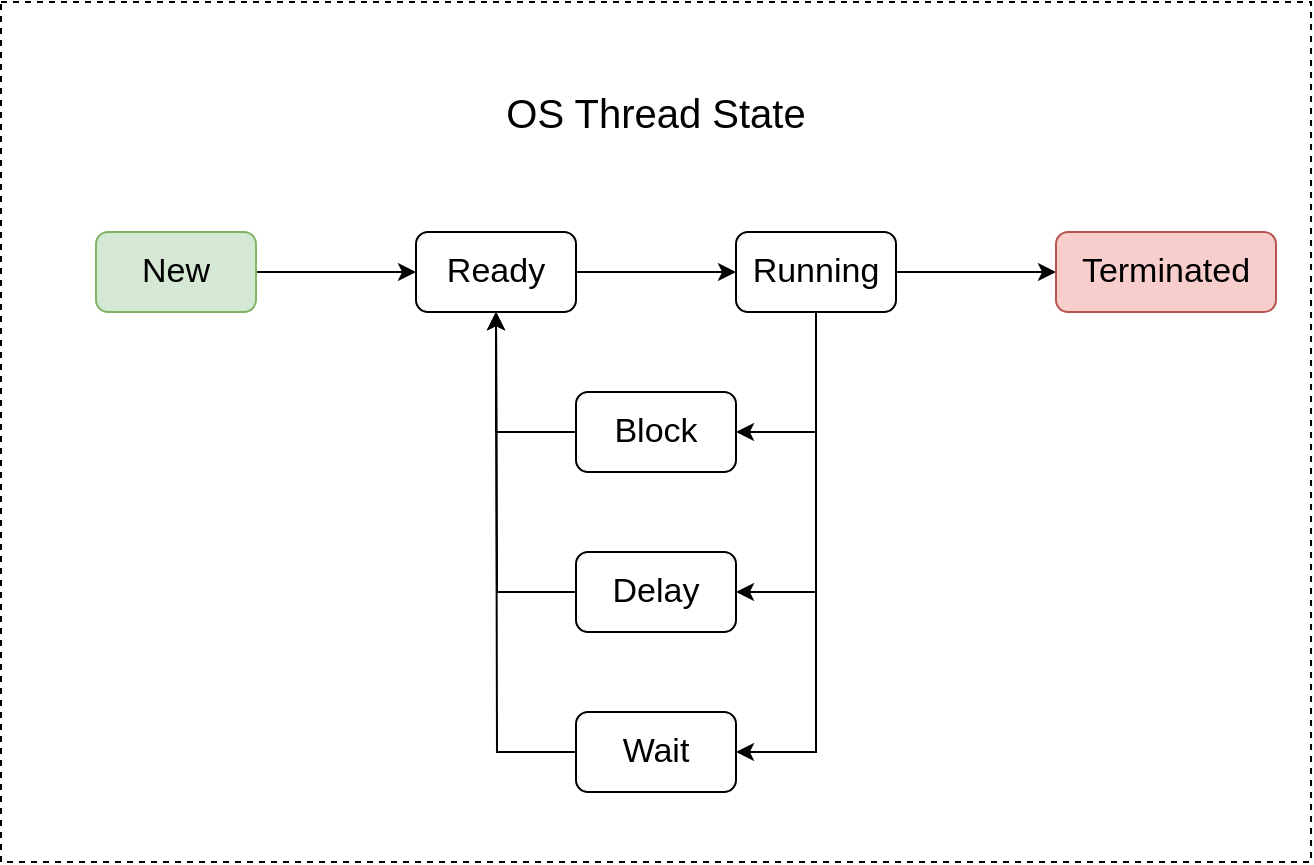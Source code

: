 <mxfile version="14.2.7" type="github">
  <diagram id="stt1GNGlOE_wxXMKsKCm" name="Page-1">
    <mxGraphModel dx="1955" dy="1163" grid="1" gridSize="10" guides="1" tooltips="1" connect="1" arrows="1" fold="1" page="1" pageScale="1" pageWidth="1169" pageHeight="827" math="0" shadow="0">
      <root>
        <mxCell id="0" />
        <mxCell id="1" parent="0" />
        <mxCell id="9apT0DxpT2uv2RfOZcKS-8" style="edgeStyle=orthogonalEdgeStyle;rounded=0;orthogonalLoop=1;jettySize=auto;html=1;exitX=1;exitY=0.5;exitDx=0;exitDy=0;entryX=0;entryY=0.5;entryDx=0;entryDy=0;" edge="1" parent="1" source="9apT0DxpT2uv2RfOZcKS-1" target="9apT0DxpT2uv2RfOZcKS-2">
          <mxGeometry relative="1" as="geometry" />
        </mxCell>
        <mxCell id="9apT0DxpT2uv2RfOZcKS-1" value="&lt;font style=&quot;font-size: 17px&quot;&gt;New&lt;/font&gt;" style="rounded=1;whiteSpace=wrap;html=1;fillColor=#d5e8d4;strokeColor=#82b366;" vertex="1" parent="1">
          <mxGeometry x="40" y="280" width="80" height="40" as="geometry" />
        </mxCell>
        <mxCell id="9apT0DxpT2uv2RfOZcKS-9" style="edgeStyle=orthogonalEdgeStyle;rounded=0;orthogonalLoop=1;jettySize=auto;html=1;exitX=1;exitY=0.5;exitDx=0;exitDy=0;entryX=0;entryY=0.5;entryDx=0;entryDy=0;" edge="1" parent="1" source="9apT0DxpT2uv2RfOZcKS-2" target="9apT0DxpT2uv2RfOZcKS-3">
          <mxGeometry relative="1" as="geometry" />
        </mxCell>
        <mxCell id="9apT0DxpT2uv2RfOZcKS-2" value="&lt;font style=&quot;font-size: 17px&quot;&gt;Ready&lt;/font&gt;" style="rounded=1;whiteSpace=wrap;html=1;" vertex="1" parent="1">
          <mxGeometry x="200" y="280" width="80" height="40" as="geometry" />
        </mxCell>
        <mxCell id="9apT0DxpT2uv2RfOZcKS-10" style="edgeStyle=orthogonalEdgeStyle;rounded=0;orthogonalLoop=1;jettySize=auto;html=1;exitX=0.5;exitY=1;exitDx=0;exitDy=0;entryX=1;entryY=0.5;entryDx=0;entryDy=0;" edge="1" parent="1" source="9apT0DxpT2uv2RfOZcKS-3" target="9apT0DxpT2uv2RfOZcKS-5">
          <mxGeometry relative="1" as="geometry" />
        </mxCell>
        <mxCell id="9apT0DxpT2uv2RfOZcKS-11" style="edgeStyle=orthogonalEdgeStyle;rounded=0;orthogonalLoop=1;jettySize=auto;html=1;exitX=0.5;exitY=1;exitDx=0;exitDy=0;entryX=1;entryY=0.5;entryDx=0;entryDy=0;" edge="1" parent="1" source="9apT0DxpT2uv2RfOZcKS-3" target="9apT0DxpT2uv2RfOZcKS-6">
          <mxGeometry relative="1" as="geometry" />
        </mxCell>
        <mxCell id="9apT0DxpT2uv2RfOZcKS-12" style="edgeStyle=orthogonalEdgeStyle;rounded=0;orthogonalLoop=1;jettySize=auto;html=1;exitX=0.5;exitY=1;exitDx=0;exitDy=0;entryX=1;entryY=0.5;entryDx=0;entryDy=0;" edge="1" parent="1" source="9apT0DxpT2uv2RfOZcKS-3" target="9apT0DxpT2uv2RfOZcKS-7">
          <mxGeometry relative="1" as="geometry" />
        </mxCell>
        <mxCell id="9apT0DxpT2uv2RfOZcKS-17" style="edgeStyle=orthogonalEdgeStyle;rounded=0;orthogonalLoop=1;jettySize=auto;html=1;exitX=1;exitY=0.5;exitDx=0;exitDy=0;entryX=0;entryY=0.5;entryDx=0;entryDy=0;" edge="1" parent="1" source="9apT0DxpT2uv2RfOZcKS-3" target="9apT0DxpT2uv2RfOZcKS-4">
          <mxGeometry relative="1" as="geometry" />
        </mxCell>
        <mxCell id="9apT0DxpT2uv2RfOZcKS-3" value="&lt;font style=&quot;font-size: 17px&quot;&gt;Running&lt;/font&gt;" style="rounded=1;whiteSpace=wrap;html=1;" vertex="1" parent="1">
          <mxGeometry x="360" y="280" width="80" height="40" as="geometry" />
        </mxCell>
        <mxCell id="9apT0DxpT2uv2RfOZcKS-4" value="&lt;font style=&quot;font-size: 17px&quot;&gt;Terminated&lt;/font&gt;" style="rounded=1;whiteSpace=wrap;html=1;fillColor=#f8cecc;strokeColor=#b85450;" vertex="1" parent="1">
          <mxGeometry x="520" y="280" width="110" height="40" as="geometry" />
        </mxCell>
        <mxCell id="9apT0DxpT2uv2RfOZcKS-14" style="edgeStyle=orthogonalEdgeStyle;rounded=0;orthogonalLoop=1;jettySize=auto;html=1;exitX=0;exitY=0.5;exitDx=0;exitDy=0;entryX=0.5;entryY=1;entryDx=0;entryDy=0;" edge="1" parent="1" source="9apT0DxpT2uv2RfOZcKS-5" target="9apT0DxpT2uv2RfOZcKS-2">
          <mxGeometry relative="1" as="geometry" />
        </mxCell>
        <mxCell id="9apT0DxpT2uv2RfOZcKS-5" value="&lt;font style=&quot;font-size: 17px&quot;&gt;Block&lt;/font&gt;" style="rounded=1;whiteSpace=wrap;html=1;" vertex="1" parent="1">
          <mxGeometry x="280" y="360" width="80" height="40" as="geometry" />
        </mxCell>
        <mxCell id="9apT0DxpT2uv2RfOZcKS-15" style="edgeStyle=orthogonalEdgeStyle;rounded=0;orthogonalLoop=1;jettySize=auto;html=1;exitX=0;exitY=0.5;exitDx=0;exitDy=0;" edge="1" parent="1" source="9apT0DxpT2uv2RfOZcKS-6">
          <mxGeometry relative="1" as="geometry">
            <mxPoint x="240" y="320" as="targetPoint" />
          </mxGeometry>
        </mxCell>
        <mxCell id="9apT0DxpT2uv2RfOZcKS-6" value="&lt;font style=&quot;font-size: 17px&quot;&gt;Delay&lt;/font&gt;" style="rounded=1;whiteSpace=wrap;html=1;" vertex="1" parent="1">
          <mxGeometry x="280" y="440" width="80" height="40" as="geometry" />
        </mxCell>
        <mxCell id="9apT0DxpT2uv2RfOZcKS-16" style="edgeStyle=orthogonalEdgeStyle;rounded=0;orthogonalLoop=1;jettySize=auto;html=1;exitX=0;exitY=0.5;exitDx=0;exitDy=0;" edge="1" parent="1" source="9apT0DxpT2uv2RfOZcKS-7">
          <mxGeometry relative="1" as="geometry">
            <mxPoint x="240" y="320" as="targetPoint" />
          </mxGeometry>
        </mxCell>
        <mxCell id="9apT0DxpT2uv2RfOZcKS-7" value="&lt;font style=&quot;font-size: 17px&quot;&gt;Wait&lt;/font&gt;" style="rounded=1;whiteSpace=wrap;html=1;" vertex="1" parent="1">
          <mxGeometry x="280" y="520" width="80" height="40" as="geometry" />
        </mxCell>
        <mxCell id="9apT0DxpT2uv2RfOZcKS-18" value="" style="rounded=0;whiteSpace=wrap;html=1;fillColor=none;dashed=1;" vertex="1" parent="1">
          <mxGeometry x="-7.5" y="165" width="655" height="430" as="geometry" />
        </mxCell>
        <mxCell id="9apT0DxpT2uv2RfOZcKS-19" value="&lt;font style=&quot;font-size: 20px&quot;&gt;OS Thread State&lt;/font&gt;" style="text;html=1;strokeColor=none;fillColor=none;align=center;verticalAlign=middle;whiteSpace=wrap;rounded=0;" vertex="1" parent="1">
          <mxGeometry x="240" y="200" width="160" height="40" as="geometry" />
        </mxCell>
      </root>
    </mxGraphModel>
  </diagram>
</mxfile>
